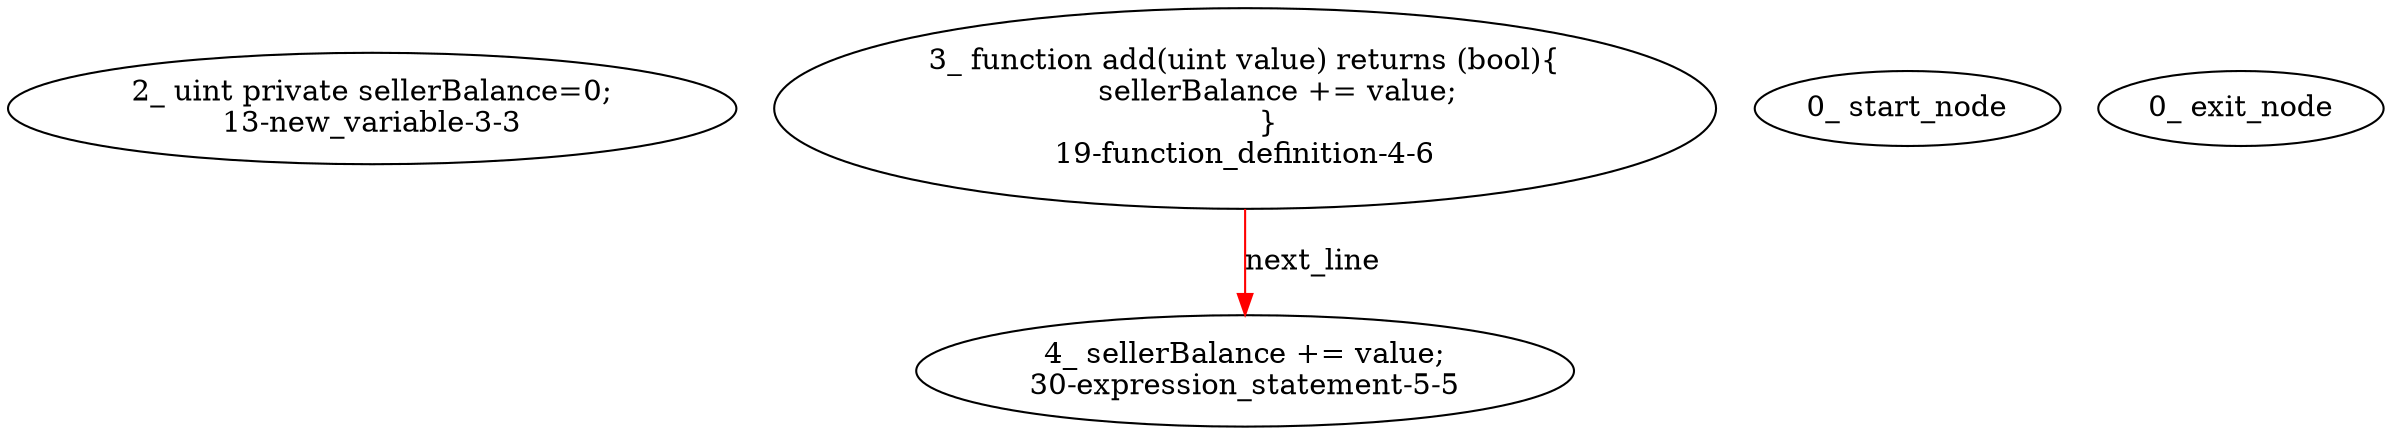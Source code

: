 digraph  {
13 [label="2_ uint private sellerBalance=0;\n13-new_variable-3-3", method="", type_label=new_variable];
19 [label="3_ function add(uint value) returns (bool){\n         sellerBalance += value;  \n     }\n19-function_definition-4-6", method="add(uint value)", type_label=function_definition];
30 [label="4_ sellerBalance += value;\n30-expression_statement-5-5", method="add(uint value)", type_label=expression_statement];
1 [label="0_ start_node", method="", type_label=start];
2 [label="0_ exit_node", method="", type_label=exit];
19 -> 30  [color=red, controlflow_type=next_line, edge_type=CFG_edge, key=0, label=next_line];
}
